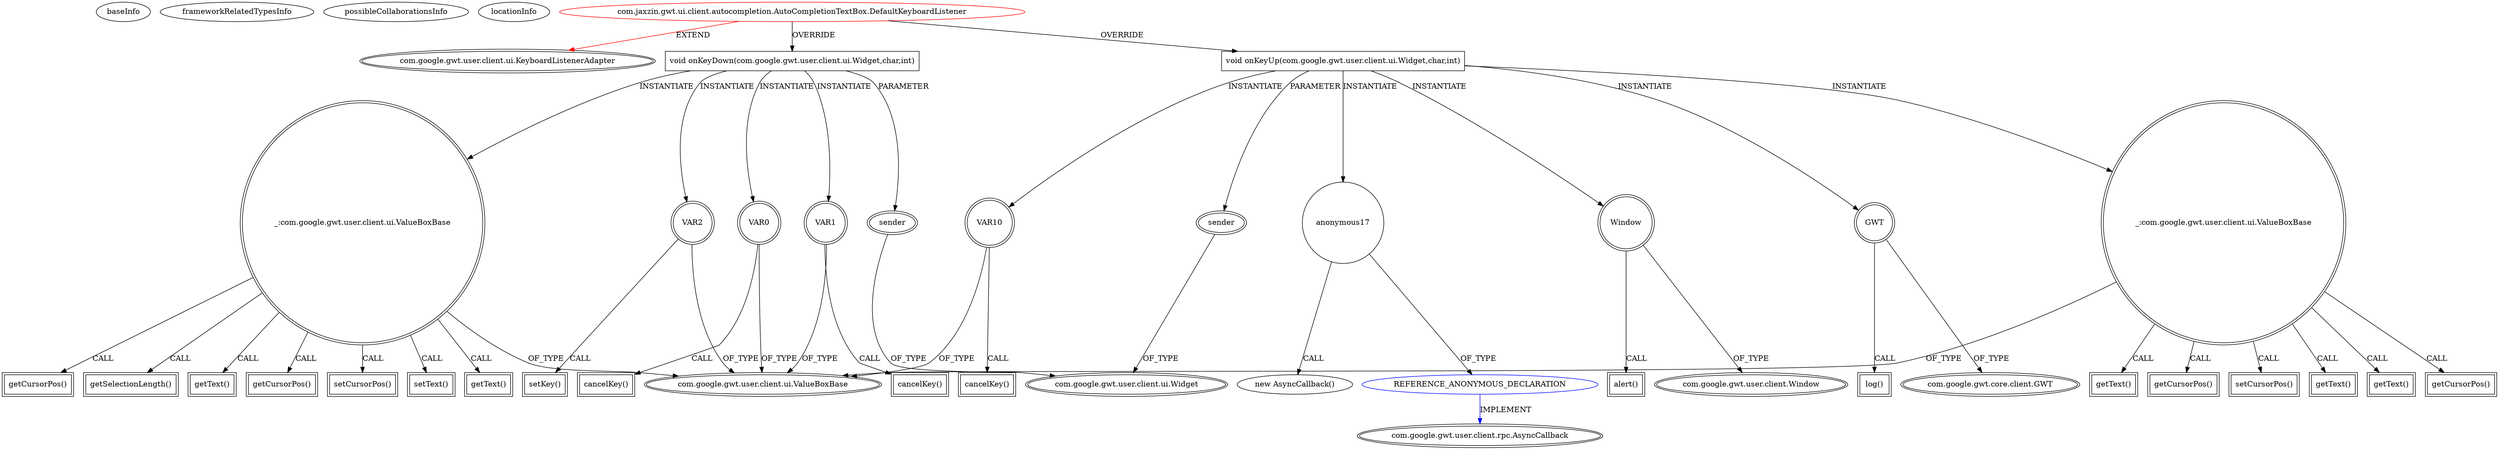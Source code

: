 digraph {
baseInfo[graphId=3135,category="extension_graph",isAnonymous=false,possibleRelation=true]
frameworkRelatedTypesInfo[0="com.google.gwt.user.client.ui.KeyboardListenerAdapter"]
possibleCollaborationsInfo[0="3135~OVERRIDING_METHOD_DECLARATION-INSTANTIATION-~com.google.gwt.user.client.ui.KeyboardListenerAdapter ~com.google.gwt.user.client.rpc.AsyncCallback ~false~true"]
locationInfo[projectName="jaxzin-gwt-common-widgets",filePath="/jaxzin-gwt-common-widgets/gwt-common-widgets-master/src/com/jaxzin/gwt/ui/client/autocompletion/AutoCompletionTextBox.java",contextSignature="DefaultKeyboardListener",graphId="3135"]
0[label="com.jaxzin.gwt.ui.client.autocompletion.AutoCompletionTextBox.DefaultKeyboardListener",vertexType="ROOT_CLIENT_CLASS_DECLARATION",isFrameworkType=false,color=red]
1[label="com.google.gwt.user.client.ui.KeyboardListenerAdapter",vertexType="FRAMEWORK_CLASS_TYPE",isFrameworkType=true,peripheries=2]
2[label="void onKeyDown(com.google.gwt.user.client.ui.Widget,char,int)",vertexType="OVERRIDING_METHOD_DECLARATION",isFrameworkType=false,shape=box]
3[label="sender",vertexType="PARAMETER_DECLARATION",isFrameworkType=true,peripheries=2]
4[label="com.google.gwt.user.client.ui.Widget",vertexType="FRAMEWORK_CLASS_TYPE",isFrameworkType=true,peripheries=2]
5[label="VAR0",vertexType="VARIABLE_EXPRESION",isFrameworkType=true,peripheries=2,shape=circle]
7[label="com.google.gwt.user.client.ui.ValueBoxBase",vertexType="FRAMEWORK_CLASS_TYPE",isFrameworkType=true,peripheries=2]
6[label="cancelKey()",vertexType="INSIDE_CALL",isFrameworkType=true,peripheries=2,shape=box]
8[label="VAR1",vertexType="VARIABLE_EXPRESION",isFrameworkType=true,peripheries=2,shape=circle]
9[label="cancelKey()",vertexType="INSIDE_CALL",isFrameworkType=true,peripheries=2,shape=box]
11[label="VAR2",vertexType="VARIABLE_EXPRESION",isFrameworkType=true,peripheries=2,shape=circle]
12[label="setKey()",vertexType="INSIDE_CALL",isFrameworkType=true,peripheries=2,shape=box]
14[label="_:com.google.gwt.user.client.ui.ValueBoxBase",vertexType="VARIABLE_EXPRESION",isFrameworkType=true,peripheries=2,shape=circle]
15[label="setText()",vertexType="INSIDE_CALL",isFrameworkType=true,peripheries=2,shape=box]
18[label="getText()",vertexType="INSIDE_CALL",isFrameworkType=true,peripheries=2,shape=box]
20[label="getCursorPos()",vertexType="INSIDE_CALL",isFrameworkType=true,peripheries=2,shape=box]
22[label="setCursorPos()",vertexType="INSIDE_CALL",isFrameworkType=true,peripheries=2,shape=box]
24[label="getText()",vertexType="INSIDE_CALL",isFrameworkType=true,peripheries=2,shape=box]
26[label="getCursorPos()",vertexType="INSIDE_CALL",isFrameworkType=true,peripheries=2,shape=box]
28[label="getSelectionLength()",vertexType="INSIDE_CALL",isFrameworkType=true,peripheries=2,shape=box]
29[label="void onKeyUp(com.google.gwt.user.client.ui.Widget,char,int)",vertexType="OVERRIDING_METHOD_DECLARATION",isFrameworkType=false,shape=box]
30[label="sender",vertexType="PARAMETER_DECLARATION",isFrameworkType=true,peripheries=2]
32[label="VAR10",vertexType="VARIABLE_EXPRESION",isFrameworkType=true,peripheries=2,shape=circle]
33[label="cancelKey()",vertexType="INSIDE_CALL",isFrameworkType=true,peripheries=2,shape=box]
35[label="_:com.google.gwt.user.client.ui.ValueBoxBase",vertexType="VARIABLE_EXPRESION",isFrameworkType=true,peripheries=2,shape=circle]
36[label="getText()",vertexType="INSIDE_CALL",isFrameworkType=true,peripheries=2,shape=box]
39[label="getCursorPos()",vertexType="INSIDE_CALL",isFrameworkType=true,peripheries=2,shape=box]
41[label="setCursorPos()",vertexType="INSIDE_CALL",isFrameworkType=true,peripheries=2,shape=box]
43[label="getText()",vertexType="INSIDE_CALL",isFrameworkType=true,peripheries=2,shape=box]
45[label="getText()",vertexType="INSIDE_CALL",isFrameworkType=true,peripheries=2,shape=box]
47[label="getCursorPos()",vertexType="INSIDE_CALL",isFrameworkType=true,peripheries=2,shape=box]
49[label="anonymous17",vertexType="VARIABLE_EXPRESION",isFrameworkType=false,shape=circle]
50[label="REFERENCE_ANONYMOUS_DECLARATION",vertexType="REFERENCE_ANONYMOUS_DECLARATION",isFrameworkType=false,color=blue]
51[label="com.google.gwt.user.client.rpc.AsyncCallback",vertexType="FRAMEWORK_INTERFACE_TYPE",isFrameworkType=true,peripheries=2]
48[label="new AsyncCallback()",vertexType="CONSTRUCTOR_CALL",isFrameworkType=false]
52[label="Window",vertexType="VARIABLE_EXPRESION",isFrameworkType=true,peripheries=2,shape=circle]
54[label="com.google.gwt.user.client.Window",vertexType="FRAMEWORK_CLASS_TYPE",isFrameworkType=true,peripheries=2]
53[label="alert()",vertexType="INSIDE_CALL",isFrameworkType=true,peripheries=2,shape=box]
55[label="GWT",vertexType="VARIABLE_EXPRESION",isFrameworkType=true,peripheries=2,shape=circle]
57[label="com.google.gwt.core.client.GWT",vertexType="FRAMEWORK_CLASS_TYPE",isFrameworkType=true,peripheries=2]
56[label="log()",vertexType="INSIDE_CALL",isFrameworkType=true,peripheries=2,shape=box]
0->1[label="EXTEND",color=red]
0->2[label="OVERRIDE"]
3->4[label="OF_TYPE"]
2->3[label="PARAMETER"]
2->5[label="INSTANTIATE"]
5->7[label="OF_TYPE"]
5->6[label="CALL"]
2->8[label="INSTANTIATE"]
8->7[label="OF_TYPE"]
8->9[label="CALL"]
2->11[label="INSTANTIATE"]
11->7[label="OF_TYPE"]
11->12[label="CALL"]
2->14[label="INSTANTIATE"]
14->7[label="OF_TYPE"]
14->15[label="CALL"]
14->18[label="CALL"]
14->20[label="CALL"]
14->22[label="CALL"]
14->24[label="CALL"]
14->26[label="CALL"]
14->28[label="CALL"]
0->29[label="OVERRIDE"]
30->4[label="OF_TYPE"]
29->30[label="PARAMETER"]
29->32[label="INSTANTIATE"]
32->7[label="OF_TYPE"]
32->33[label="CALL"]
29->35[label="INSTANTIATE"]
35->7[label="OF_TYPE"]
35->36[label="CALL"]
35->39[label="CALL"]
35->41[label="CALL"]
35->43[label="CALL"]
35->45[label="CALL"]
35->47[label="CALL"]
29->49[label="INSTANTIATE"]
50->51[label="IMPLEMENT",color=blue]
49->50[label="OF_TYPE"]
49->48[label="CALL"]
29->52[label="INSTANTIATE"]
52->54[label="OF_TYPE"]
52->53[label="CALL"]
29->55[label="INSTANTIATE"]
55->57[label="OF_TYPE"]
55->56[label="CALL"]
}

